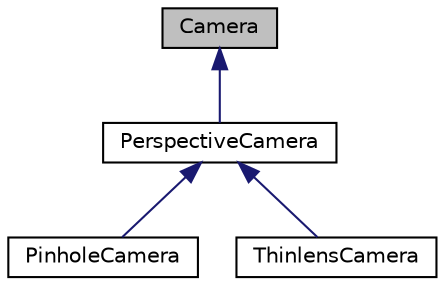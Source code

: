 digraph "Camera"
{
 // LATEX_PDF_SIZE
  edge [fontname="Helvetica",fontsize="10",labelfontname="Helvetica",labelfontsize="10"];
  node [fontname="Helvetica",fontsize="10",shape="box"];
  Node1 [label="Camera",height=0.2,width=0.4,color="black", fillcolor="grey75", style="filled", fontcolor="black",tooltip="Base class for all camera."];
  Node1 -> Node2 [dir="back",color="midnightblue",fontsize="10",style="solid"];
  Node2 [label="PerspectiveCamera",height=0.2,width=0.4,color="black", fillcolor="white", style="filled",URL="$class_perspective_camera.html",tooltip="Base class for all perspective camera."];
  Node2 -> Node3 [dir="back",color="midnightblue",fontsize="10",style="solid"];
  Node3 [label="PinholeCamera",height=0.2,width=0.4,color="black", fillcolor="white", style="filled",URL="$class_pinhole_camera.html",tooltip="Pinhole camera."];
  Node2 -> Node4 [dir="back",color="midnightblue",fontsize="10",style="solid"];
  Node4 [label="ThinlensCamera",height=0.2,width=0.4,color="black", fillcolor="white", style="filled",URL="$class_thinlens_camera.html",tooltip="Thinlens camera."];
}
